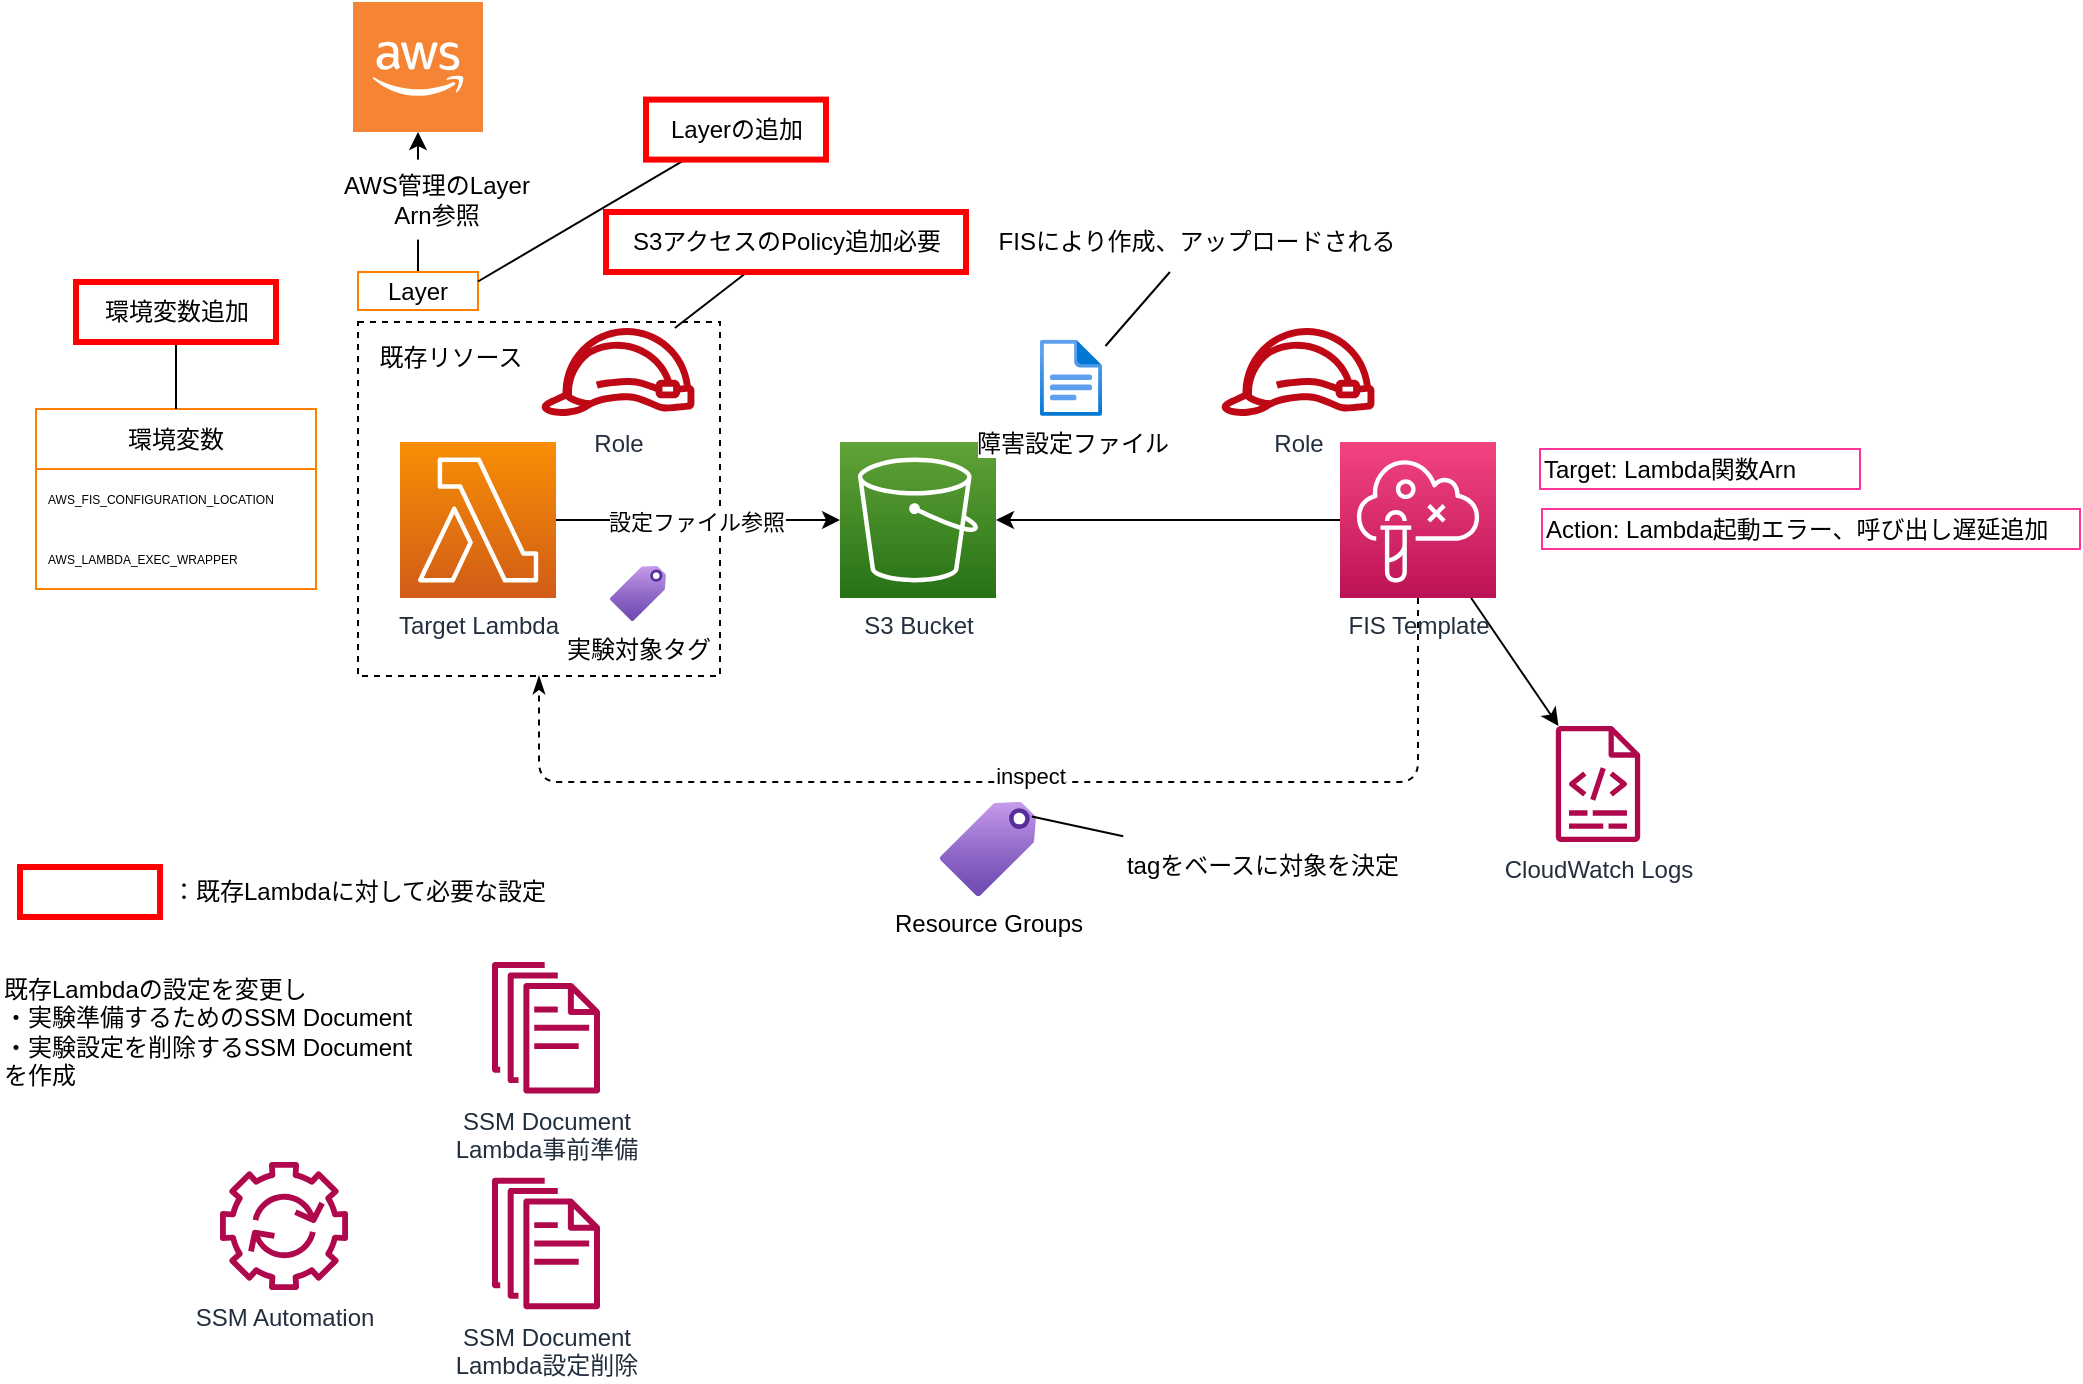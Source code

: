 <mxfile>
    <diagram id="MGJ-xcYh7WUB6rbfQYf-" name="Page-1">
        <mxGraphModel dx="1933" dy="694" grid="1" gridSize="10" guides="1" tooltips="1" connect="1" arrows="1" fold="1" page="1" pageScale="1" pageWidth="850" pageHeight="1100" math="0" shadow="0">
            <root>
                <mxCell id="0"/>
                <mxCell id="1" parent="0"/>
                <mxCell id="17" value="" style="whiteSpace=wrap;html=1;strokeColor=#000000;fillColor=default;dashed=1;" parent="1" vertex="1">
                    <mxGeometry x="109" y="200" width="181" height="177" as="geometry"/>
                </mxCell>
                <mxCell id="7" style="edgeStyle=none;html=1;entryX=1;entryY=0.5;entryDx=0;entryDy=0;entryPerimeter=0;" parent="1" source="2" target="5" edge="1">
                    <mxGeometry relative="1" as="geometry"/>
                </mxCell>
                <mxCell id="24" style="edgeStyle=orthogonalEdgeStyle;html=1;entryX=0.5;entryY=1;entryDx=0;entryDy=0;endArrow=classicThin;endFill=1;dashed=1;" parent="1" source="2" target="17" edge="1">
                    <mxGeometry relative="1" as="geometry">
                        <Array as="points">
                            <mxPoint x="639" y="430"/>
                            <mxPoint x="200" y="430"/>
                        </Array>
                    </mxGeometry>
                </mxCell>
                <mxCell id="49" value="inspect" style="edgeLabel;html=1;align=center;verticalAlign=middle;resizable=0;points=[];" vertex="1" connectable="0" parent="24">
                    <mxGeometry x="-0.022" y="-3" relative="1" as="geometry">
                        <mxPoint as="offset"/>
                    </mxGeometry>
                </mxCell>
                <mxCell id="48" style="edgeStyle=none;html=1;endArrow=classic;endFill=1;" edge="1" parent="1" source="2" target="47">
                    <mxGeometry relative="1" as="geometry"/>
                </mxCell>
                <mxCell id="2" value="FIS Template" style="sketch=0;points=[[0,0,0],[0.25,0,0],[0.5,0,0],[0.75,0,0],[1,0,0],[0,1,0],[0.25,1,0],[0.5,1,0],[0.75,1,0],[1,1,0],[0,0.25,0],[0,0.5,0],[0,0.75,0],[1,0.25,0],[1,0.5,0],[1,0.75,0]];points=[[0,0,0],[0.25,0,0],[0.5,0,0],[0.75,0,0],[1,0,0],[0,1,0],[0.25,1,0],[0.5,1,0],[0.75,1,0],[1,1,0],[0,0.25,0],[0,0.5,0],[0,0.75,0],[1,0.25,0],[1,0.5,0],[1,0.75,0]];outlineConnect=0;fontColor=#232F3E;gradientColor=#F34482;gradientDirection=north;fillColor=#BC1356;strokeColor=#ffffff;dashed=0;verticalLabelPosition=bottom;verticalAlign=top;align=center;html=1;fontSize=12;fontStyle=0;aspect=fixed;shape=mxgraph.aws4.resourceIcon;resIcon=mxgraph.aws4.fault_injection_simulator;" parent="1" vertex="1">
                    <mxGeometry x="600" y="260" width="78" height="78" as="geometry"/>
                </mxCell>
                <mxCell id="9" style="edgeStyle=none;html=1;entryX=0;entryY=0.5;entryDx=0;entryDy=0;entryPerimeter=0;" parent="1" source="3" target="5" edge="1">
                    <mxGeometry relative="1" as="geometry"/>
                </mxCell>
                <mxCell id="23" value="設定ファイル参照" style="edgeLabel;html=1;align=center;verticalAlign=middle;resizable=0;points=[];" parent="9" vertex="1" connectable="0">
                    <mxGeometry x="-0.018" y="-1" relative="1" as="geometry">
                        <mxPoint as="offset"/>
                    </mxGeometry>
                </mxCell>
                <mxCell id="3" value="Target Lambda" style="sketch=0;points=[[0,0,0],[0.25,0,0],[0.5,0,0],[0.75,0,0],[1,0,0],[0,1,0],[0.25,1,0],[0.5,1,0],[0.75,1,0],[1,1,0],[0,0.25,0],[0,0.5,0],[0,0.75,0],[1,0.25,0],[1,0.5,0],[1,0.75,0]];outlineConnect=0;fontColor=#232F3E;gradientColor=#F78E04;gradientDirection=north;fillColor=#D05C17;strokeColor=#ffffff;dashed=0;verticalLabelPosition=bottom;verticalAlign=top;align=center;html=1;fontSize=12;fontStyle=0;aspect=fixed;shape=mxgraph.aws4.resourceIcon;resIcon=mxgraph.aws4.lambda;" parent="1" vertex="1">
                    <mxGeometry x="130" y="260" width="78" height="78" as="geometry"/>
                </mxCell>
                <mxCell id="4" value="Role" style="sketch=0;outlineConnect=0;fontColor=#232F3E;gradientColor=none;fillColor=#BF0816;strokeColor=none;dashed=0;verticalLabelPosition=bottom;verticalAlign=top;align=center;html=1;fontSize=12;fontStyle=0;aspect=fixed;pointerEvents=1;shape=mxgraph.aws4.role;" parent="1" vertex="1">
                    <mxGeometry x="540" y="203" width="78" height="44" as="geometry"/>
                </mxCell>
                <mxCell id="5" value="S3 Bucket" style="sketch=0;points=[[0,0,0],[0.25,0,0],[0.5,0,0],[0.75,0,0],[1,0,0],[0,1,0],[0.25,1,0],[0.5,1,0],[0.75,1,0],[1,1,0],[0,0.25,0],[0,0.5,0],[0,0.75,0],[1,0.25,0],[1,0.5,0],[1,0.75,0]];outlineConnect=0;fontColor=#232F3E;gradientColor=#60A337;gradientDirection=north;fillColor=#277116;strokeColor=#ffffff;dashed=0;verticalLabelPosition=bottom;verticalAlign=top;align=center;html=1;fontSize=12;fontStyle=0;aspect=fixed;shape=mxgraph.aws4.resourceIcon;resIcon=mxgraph.aws4.s3;" parent="1" vertex="1">
                    <mxGeometry x="350" y="260" width="78" height="78" as="geometry"/>
                </mxCell>
                <mxCell id="6" value="Role" style="sketch=0;outlineConnect=0;fontColor=#232F3E;gradientColor=none;fillColor=#BF0816;strokeColor=none;dashed=0;verticalLabelPosition=bottom;verticalAlign=top;align=center;html=1;fontSize=12;fontStyle=0;aspect=fixed;pointerEvents=1;shape=mxgraph.aws4.role;" parent="1" vertex="1">
                    <mxGeometry x="200" y="203" width="78" height="44" as="geometry"/>
                </mxCell>
                <mxCell id="8" value="障害設定ファイル" style="aspect=fixed;html=1;points=[];align=center;image;fontSize=12;image=img/lib/azure2/general/File.svg;" parent="1" vertex="1">
                    <mxGeometry x="450" y="208.8" width="31" height="38.2" as="geometry"/>
                </mxCell>
                <mxCell id="15" style="edgeStyle=none;html=1;" parent="1" source="13" target="14" edge="1">
                    <mxGeometry relative="1" as="geometry"/>
                </mxCell>
                <mxCell id="13" value="Layer" style="whiteSpace=wrap;html=1;strokeColor=#FF8000;" parent="1" vertex="1">
                    <mxGeometry x="109" y="175" width="60" height="19" as="geometry"/>
                </mxCell>
                <mxCell id="14" value="" style="outlineConnect=0;dashed=0;verticalLabelPosition=bottom;verticalAlign=top;align=center;html=1;shape=mxgraph.aws3.cloud_2;fillColor=#F58534;gradientColor=none;strokeColor=#FF8000;" parent="1" vertex="1">
                    <mxGeometry x="106.5" y="40" width="65" height="65" as="geometry"/>
                </mxCell>
                <mxCell id="16" value="AWS管理のLayer&lt;br&gt;Arn参照" style="text;html=1;align=center;verticalAlign=middle;resizable=0;points=[];autosize=1;strokeColor=none;fillColor=default;" parent="1" vertex="1">
                    <mxGeometry x="88" y="118.8" width="120" height="40" as="geometry"/>
                </mxCell>
                <mxCell id="18" value="既存リソース" style="text;html=1;align=center;verticalAlign=middle;resizable=0;points=[];autosize=1;strokeColor=none;fillColor=none;" parent="1" vertex="1">
                    <mxGeometry x="110" y="203" width="90" height="30" as="geometry"/>
                </mxCell>
                <mxCell id="20" style="edgeStyle=none;html=1;endArrow=none;endFill=0;" parent="1" source="19" target="6" edge="1">
                    <mxGeometry relative="1" as="geometry"/>
                </mxCell>
                <mxCell id="19" value="S3アクセスのPolicy追加必要" style="text;html=1;align=center;verticalAlign=middle;resizable=0;points=[];autosize=1;strokeColor=#FF0000;fillColor=none;strokeWidth=3;" parent="1" vertex="1">
                    <mxGeometry x="233" y="145" width="180" height="30" as="geometry"/>
                </mxCell>
                <mxCell id="22" style="edgeStyle=none;html=1;entryX=1.056;entryY=0.084;entryDx=0;entryDy=0;entryPerimeter=0;endArrow=none;endFill=0;" parent="1" source="21" target="8" edge="1">
                    <mxGeometry relative="1" as="geometry"/>
                </mxCell>
                <mxCell id="21" value="FISにより作成、アップロードされる" style="text;html=1;align=center;verticalAlign=middle;resizable=0;points=[];autosize=1;strokeColor=none;fillColor=none;" parent="1" vertex="1">
                    <mxGeometry x="418" y="145" width="220" height="30" as="geometry"/>
                </mxCell>
                <mxCell id="25" value="Target: Lambda関数Arn" style="whiteSpace=wrap;html=1;strokeColor=#FF3399;fillColor=default;align=left;" parent="1" vertex="1">
                    <mxGeometry x="700" y="263.5" width="160" height="20" as="geometry"/>
                </mxCell>
                <mxCell id="26" value="Action: Lambda起動エラー、呼び出し遅延追加" style="whiteSpace=wrap;html=1;strokeColor=#FF3399;fillColor=default;align=left;" parent="1" vertex="1">
                    <mxGeometry x="701" y="293.5" width="269" height="20" as="geometry"/>
                </mxCell>
                <mxCell id="29" value="環境変数" style="swimlane;fontStyle=0;childLayout=stackLayout;horizontal=1;startSize=30;horizontalStack=0;resizeParent=1;resizeParentMax=0;resizeLast=0;collapsible=1;marginBottom=0;whiteSpace=wrap;html=1;strokeColor=#FF8000;fillColor=default;" parent="1" vertex="1">
                    <mxGeometry x="-52" y="243.5" width="140" height="90" as="geometry"/>
                </mxCell>
                <mxCell id="30" value="AWS_FIS_CONFIGURATION_LOCATION" style="text;strokeColor=none;fillColor=none;align=left;verticalAlign=middle;spacingLeft=4;spacingRight=4;overflow=hidden;points=[[0,0.5],[1,0.5]];portConstraint=eastwest;rotatable=0;whiteSpace=wrap;html=1;fontSize=6;" parent="29" vertex="1">
                    <mxGeometry y="30" width="140" height="30" as="geometry"/>
                </mxCell>
                <mxCell id="31" value="AWS_LAMBDA_EXEC_WRAPPER" style="text;strokeColor=none;fillColor=none;align=left;verticalAlign=middle;spacingLeft=4;spacingRight=4;overflow=hidden;points=[[0,0.5],[1,0.5]];portConstraint=eastwest;rotatable=0;whiteSpace=wrap;html=1;fontSize=6;" parent="29" vertex="1">
                    <mxGeometry y="60" width="140" height="30" as="geometry"/>
                </mxCell>
                <mxCell id="36" style="edgeStyle=orthogonalEdgeStyle;html=1;entryX=0.5;entryY=0;entryDx=0;entryDy=0;fontSize=6;endArrow=none;endFill=0;" parent="1" source="35" target="29" edge="1">
                    <mxGeometry relative="1" as="geometry"/>
                </mxCell>
                <mxCell id="35" value="環境変数追加" style="text;html=1;align=center;verticalAlign=middle;resizable=0;points=[];autosize=1;strokeColor=#FF0000;fillColor=none;strokeWidth=3;" parent="1" vertex="1">
                    <mxGeometry x="-32" y="180" width="100" height="30" as="geometry"/>
                </mxCell>
                <mxCell id="38" style="edgeStyle=none;html=1;entryX=1;entryY=0.25;entryDx=0;entryDy=0;endArrow=none;endFill=0;" edge="1" parent="1" source="37" target="13">
                    <mxGeometry relative="1" as="geometry"/>
                </mxCell>
                <mxCell id="37" value="Layerの追加" style="text;html=1;align=center;verticalAlign=middle;resizable=0;points=[];autosize=1;strokeColor=#FF0000;fillColor=none;strokeWidth=3;" vertex="1" parent="1">
                    <mxGeometry x="253" y="88.8" width="90" height="30" as="geometry"/>
                </mxCell>
                <mxCell id="42" value="" style="group" vertex="1" connectable="0" parent="1">
                    <mxGeometry x="-60" y="470" width="274" height="30" as="geometry"/>
                </mxCell>
                <mxCell id="40" value="" style="whiteSpace=wrap;html=1;strokeColor=#FF0000;strokeWidth=3;" vertex="1" parent="42">
                    <mxGeometry y="2.5" width="70" height="25" as="geometry"/>
                </mxCell>
                <mxCell id="41" value="：既存Lambdaに対して必要な設定" style="text;html=1;align=center;verticalAlign=middle;resizable=0;points=[];autosize=1;strokeColor=none;fillColor=none;" vertex="1" parent="42">
                    <mxGeometry x="64" width="210" height="30" as="geometry"/>
                </mxCell>
                <mxCell id="43" value="SSM Automation" style="sketch=0;outlineConnect=0;fontColor=#232F3E;gradientColor=none;fillColor=#B0084D;strokeColor=none;dashed=0;verticalLabelPosition=bottom;verticalAlign=top;align=center;html=1;fontSize=12;fontStyle=0;aspect=fixed;pointerEvents=1;shape=mxgraph.aws4.automation;strokeWidth=3;" vertex="1" parent="1">
                    <mxGeometry x="40" y="620" width="64" height="64" as="geometry"/>
                </mxCell>
                <mxCell id="44" value="SSM Document&lt;br&gt;Lambda事前準備" style="sketch=0;outlineConnect=0;fontColor=#232F3E;gradientColor=none;fillColor=#B0084D;strokeColor=none;dashed=0;verticalLabelPosition=bottom;verticalAlign=top;align=center;html=1;fontSize=12;fontStyle=0;aspect=fixed;pointerEvents=1;shape=mxgraph.aws4.documents;strokeWidth=3;" vertex="1" parent="1">
                    <mxGeometry x="176" y="520" width="54" height="65.81" as="geometry"/>
                </mxCell>
                <mxCell id="45" value="SSM Document&lt;br&gt;Lambda設定削除" style="sketch=0;outlineConnect=0;fontColor=#232F3E;gradientColor=none;fillColor=#B0084D;strokeColor=none;dashed=0;verticalLabelPosition=bottom;verticalAlign=top;align=center;html=1;fontSize=12;fontStyle=0;aspect=fixed;pointerEvents=1;shape=mxgraph.aws4.documents;strokeWidth=3;" vertex="1" parent="1">
                    <mxGeometry x="176" y="627.81" width="54" height="65.81" as="geometry"/>
                </mxCell>
                <mxCell id="46" value="既存Lambdaの設定を変更し&lt;br&gt;・実験準備するためのSSM Document&lt;br&gt;・実験設定を削除するSSM Document&lt;br&gt;を作成" style="text;html=1;align=left;verticalAlign=middle;resizable=0;points=[];autosize=1;strokeColor=none;fillColor=none;" vertex="1" parent="1">
                    <mxGeometry x="-70" y="520" width="230" height="70" as="geometry"/>
                </mxCell>
                <mxCell id="47" value="CloudWatch Logs" style="sketch=0;outlineConnect=0;fontColor=#232F3E;gradientColor=none;fillColor=#B0084D;strokeColor=none;dashed=0;verticalLabelPosition=bottom;verticalAlign=top;align=center;html=1;fontSize=12;fontStyle=0;aspect=fixed;pointerEvents=1;shape=mxgraph.aws4.logs;strokeWidth=3;" vertex="1" parent="1">
                    <mxGeometry x="690" y="402" width="78" height="58" as="geometry"/>
                </mxCell>
                <mxCell id="50" value="Resource Groups" style="aspect=fixed;html=1;points=[];align=center;image;fontSize=12;image=img/lib/azure2/general/Tag.svg;strokeColor=#FF0000;strokeWidth=3;" vertex="1" parent="1">
                    <mxGeometry x="400" y="440" width="48" height="47.15" as="geometry"/>
                </mxCell>
                <mxCell id="51" value="実験対象タグ" style="aspect=fixed;html=1;points=[];align=center;image;fontSize=12;image=img/lib/azure2/general/Tag.svg;strokeColor=#FF0000;strokeWidth=3;" vertex="1" parent="1">
                    <mxGeometry x="235" y="322" width="28" height="27.5" as="geometry"/>
                </mxCell>
                <mxCell id="53" style="edgeStyle=none;html=1;entryX=0.956;entryY=0.154;entryDx=0;entryDy=0;entryPerimeter=0;endArrow=none;endFill=0;" edge="1" parent="1" source="52" target="50">
                    <mxGeometry relative="1" as="geometry"/>
                </mxCell>
                <mxCell id="52" value="tagをベースに対象を決定" style="text;html=1;align=center;verticalAlign=middle;resizable=0;points=[];autosize=1;strokeColor=none;fillColor=none;" vertex="1" parent="1">
                    <mxGeometry x="481" y="457.15" width="160" height="30" as="geometry"/>
                </mxCell>
            </root>
        </mxGraphModel>
    </diagram>
</mxfile>
